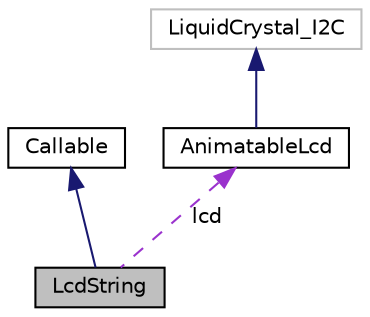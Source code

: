digraph "LcdString"
{
 // LATEX_PDF_SIZE
  edge [fontname="Helvetica",fontsize="10",labelfontname="Helvetica",labelfontsize="10"];
  node [fontname="Helvetica",fontsize="10",shape=record];
  Node1 [label="LcdString",height=0.2,width=0.4,color="black", fillcolor="grey75", style="filled", fontcolor="black",tooltip=" "];
  Node2 -> Node1 [dir="back",color="midnightblue",fontsize="10",style="solid",fontname="Helvetica"];
  Node2 [label="Callable",height=0.2,width=0.4,color="black", fillcolor="white", style="filled",URL="$structCallable.html",tooltip=" "];
  Node3 -> Node1 [dir="back",color="darkorchid3",fontsize="10",style="dashed",label=" lcd" ,fontname="Helvetica"];
  Node3 [label="AnimatableLcd",height=0.2,width=0.4,color="black", fillcolor="white", style="filled",URL="$classAnimatableLcd.html",tooltip=" "];
  Node4 -> Node3 [dir="back",color="midnightblue",fontsize="10",style="solid",fontname="Helvetica"];
  Node4 [label="LiquidCrystal_I2C",height=0.2,width=0.4,color="grey75", fillcolor="white", style="filled",tooltip=" "];
}
